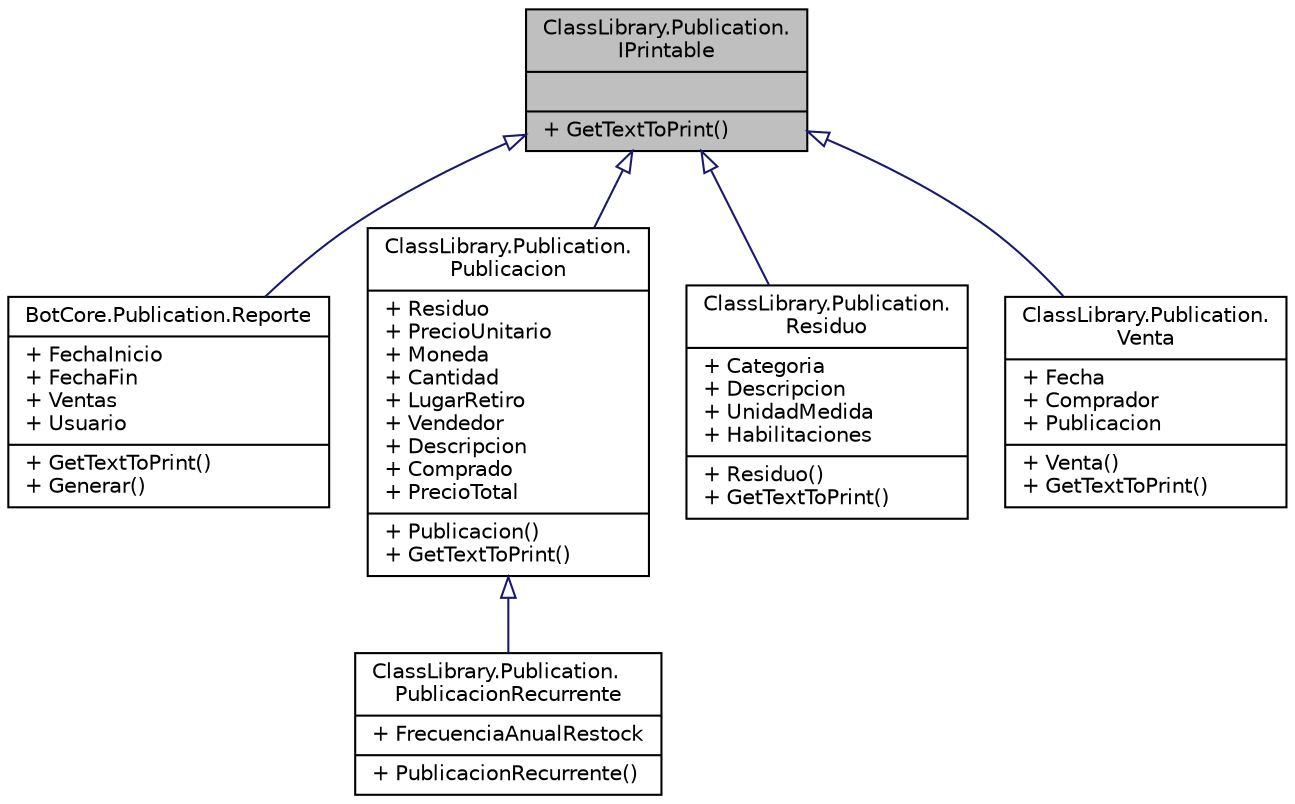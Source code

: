digraph "ClassLibrary.Publication.IPrintable"
{
 // INTERACTIVE_SVG=YES
 // LATEX_PDF_SIZE
  edge [fontname="Helvetica",fontsize="10",labelfontname="Helvetica",labelfontsize="10"];
  node [fontname="Helvetica",fontsize="10",shape=record];
  Node1 [label="{ClassLibrary.Publication.\lIPrintable\n||+ GetTextToPrint()\l}",height=0.2,width=0.4,color="black", fillcolor="grey75", style="filled", fontcolor="black",tooltip="Interfaz que unifica tipos cuyo objetivo es devolver texto al bot para imprimir y retornar al usuario..."];
  Node1 -> Node2 [dir="back",color="midnightblue",fontsize="10",style="solid",arrowtail="onormal",fontname="Helvetica"];
  Node2 [label="{BotCore.Publication.Reporte\n|+ FechaInicio\l+ FechaFin\l+ Ventas\l+ Usuario\l|+ GetTextToPrint()\l+ Generar()\l}",height=0.2,width=0.4,color="black", fillcolor="white", style="filled",URL="$classBotCore_1_1Publication_1_1Reporte.html",tooltip="Genera un reporte del historial de un , implementa la interfaz ."];
  Node1 -> Node3 [dir="back",color="midnightblue",fontsize="10",style="solid",arrowtail="onormal",fontname="Helvetica"];
  Node3 [label="{ClassLibrary.Publication.\lPublicacion\n|+ Residuo\l+ PrecioUnitario\l+ Moneda\l+ Cantidad\l+ LugarRetiro\l+ Vendedor\l+ Descripcion\l+ Comprado\l+ PrecioTotal\l|+ Publicacion()\l+ GetTextToPrint()\l}",height=0.2,width=0.4,color="black", fillcolor="white", style="filled",URL="$classClassLibrary_1_1Publication_1_1Publicacion.html",tooltip="Tipo base de publicación, comprende Descripcion, Residuo, Precio, Moneda, Cantidad,..."];
  Node3 -> Node4 [dir="back",color="midnightblue",fontsize="10",style="solid",arrowtail="onormal",fontname="Helvetica"];
  Node4 [label="{ClassLibrary.Publication.\lPublicacionRecurrente\n|+ FrecuenciaAnualRestock\l|+ PublicacionRecurrente()\l}",height=0.2,width=0.4,color="black", fillcolor="white", style="filled",URL="$classClassLibrary_1_1Publication_1_1PublicacionRecurrente.html",tooltip="Subclase de Publicacion, añade propiedad de Recurrencia del residuo."];
  Node1 -> Node5 [dir="back",color="midnightblue",fontsize="10",style="solid",arrowtail="onormal",fontname="Helvetica"];
  Node5 [label="{ClassLibrary.Publication.\lResiduo\n|+ Categoria\l+ Descripcion\l+ UnidadMedida\l+ Habilitaciones\l|+ Residuo()\l+ GetTextToPrint()\l}",height=0.2,width=0.4,color="black", fillcolor="white", style="filled",URL="$classClassLibrary_1_1Publication_1_1Residuo.html",tooltip="Clase representativa de los disferentes residuos. Contiene Categorias, Descripcion,..."];
  Node1 -> Node6 [dir="back",color="midnightblue",fontsize="10",style="solid",arrowtail="onormal",fontname="Helvetica"];
  Node6 [label="{ClassLibrary.Publication.\lVenta\n|+ Fecha\l+ Comprador\l+ Publicacion\l|+ Venta()\l+ GetTextToPrint()\l}",height=0.2,width=0.4,color="black", fillcolor="white", style="filled",URL="$classClassLibrary_1_1Publication_1_1Venta.html",tooltip="Clase que reune las compras de Publicacion y los implicados, y se encarga de hacer la compra en sí...."];
}
